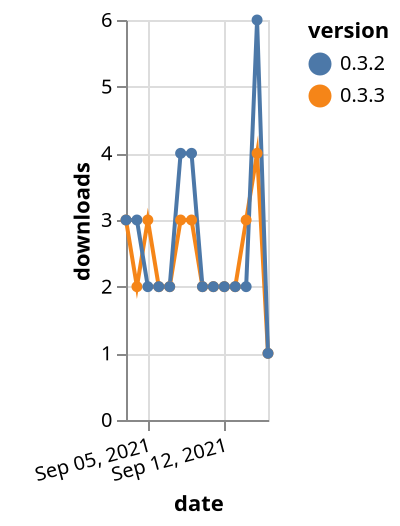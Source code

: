 {"$schema": "https://vega.github.io/schema/vega-lite/v5.json", "description": "A simple bar chart with embedded data.", "data": {"values": [{"date": "2021-09-03", "total": 2469, "delta": 3, "version": "0.3.3"}, {"date": "2021-09-04", "total": 2471, "delta": 2, "version": "0.3.3"}, {"date": "2021-09-05", "total": 2474, "delta": 3, "version": "0.3.3"}, {"date": "2021-09-06", "total": 2476, "delta": 2, "version": "0.3.3"}, {"date": "2021-09-07", "total": 2478, "delta": 2, "version": "0.3.3"}, {"date": "2021-09-08", "total": 2481, "delta": 3, "version": "0.3.3"}, {"date": "2021-09-09", "total": 2484, "delta": 3, "version": "0.3.3"}, {"date": "2021-09-10", "total": 2486, "delta": 2, "version": "0.3.3"}, {"date": "2021-09-11", "total": 2488, "delta": 2, "version": "0.3.3"}, {"date": "2021-09-12", "total": 2490, "delta": 2, "version": "0.3.3"}, {"date": "2021-09-13", "total": 2492, "delta": 2, "version": "0.3.3"}, {"date": "2021-09-14", "total": 2495, "delta": 3, "version": "0.3.3"}, {"date": "2021-09-15", "total": 2499, "delta": 4, "version": "0.3.3"}, {"date": "2021-09-16", "total": 2500, "delta": 1, "version": "0.3.3"}, {"date": "2021-09-03", "total": 2915, "delta": 3, "version": "0.3.2"}, {"date": "2021-09-04", "total": 2918, "delta": 3, "version": "0.3.2"}, {"date": "2021-09-05", "total": 2920, "delta": 2, "version": "0.3.2"}, {"date": "2021-09-06", "total": 2922, "delta": 2, "version": "0.3.2"}, {"date": "2021-09-07", "total": 2924, "delta": 2, "version": "0.3.2"}, {"date": "2021-09-08", "total": 2928, "delta": 4, "version": "0.3.2"}, {"date": "2021-09-09", "total": 2932, "delta": 4, "version": "0.3.2"}, {"date": "2021-09-10", "total": 2934, "delta": 2, "version": "0.3.2"}, {"date": "2021-09-11", "total": 2936, "delta": 2, "version": "0.3.2"}, {"date": "2021-09-12", "total": 2938, "delta": 2, "version": "0.3.2"}, {"date": "2021-09-13", "total": 2940, "delta": 2, "version": "0.3.2"}, {"date": "2021-09-14", "total": 2942, "delta": 2, "version": "0.3.2"}, {"date": "2021-09-15", "total": 2948, "delta": 6, "version": "0.3.2"}, {"date": "2021-09-16", "total": 2949, "delta": 1, "version": "0.3.2"}]}, "width": "container", "mark": {"type": "line", "point": {"filled": true}}, "encoding": {"x": {"field": "date", "type": "temporal", "timeUnit": "yearmonthdate", "title": "date", "axis": {"labelAngle": -15}}, "y": {"field": "delta", "type": "quantitative", "title": "downloads"}, "color": {"field": "version", "type": "nominal"}, "tooltip": {"field": "delta"}}}